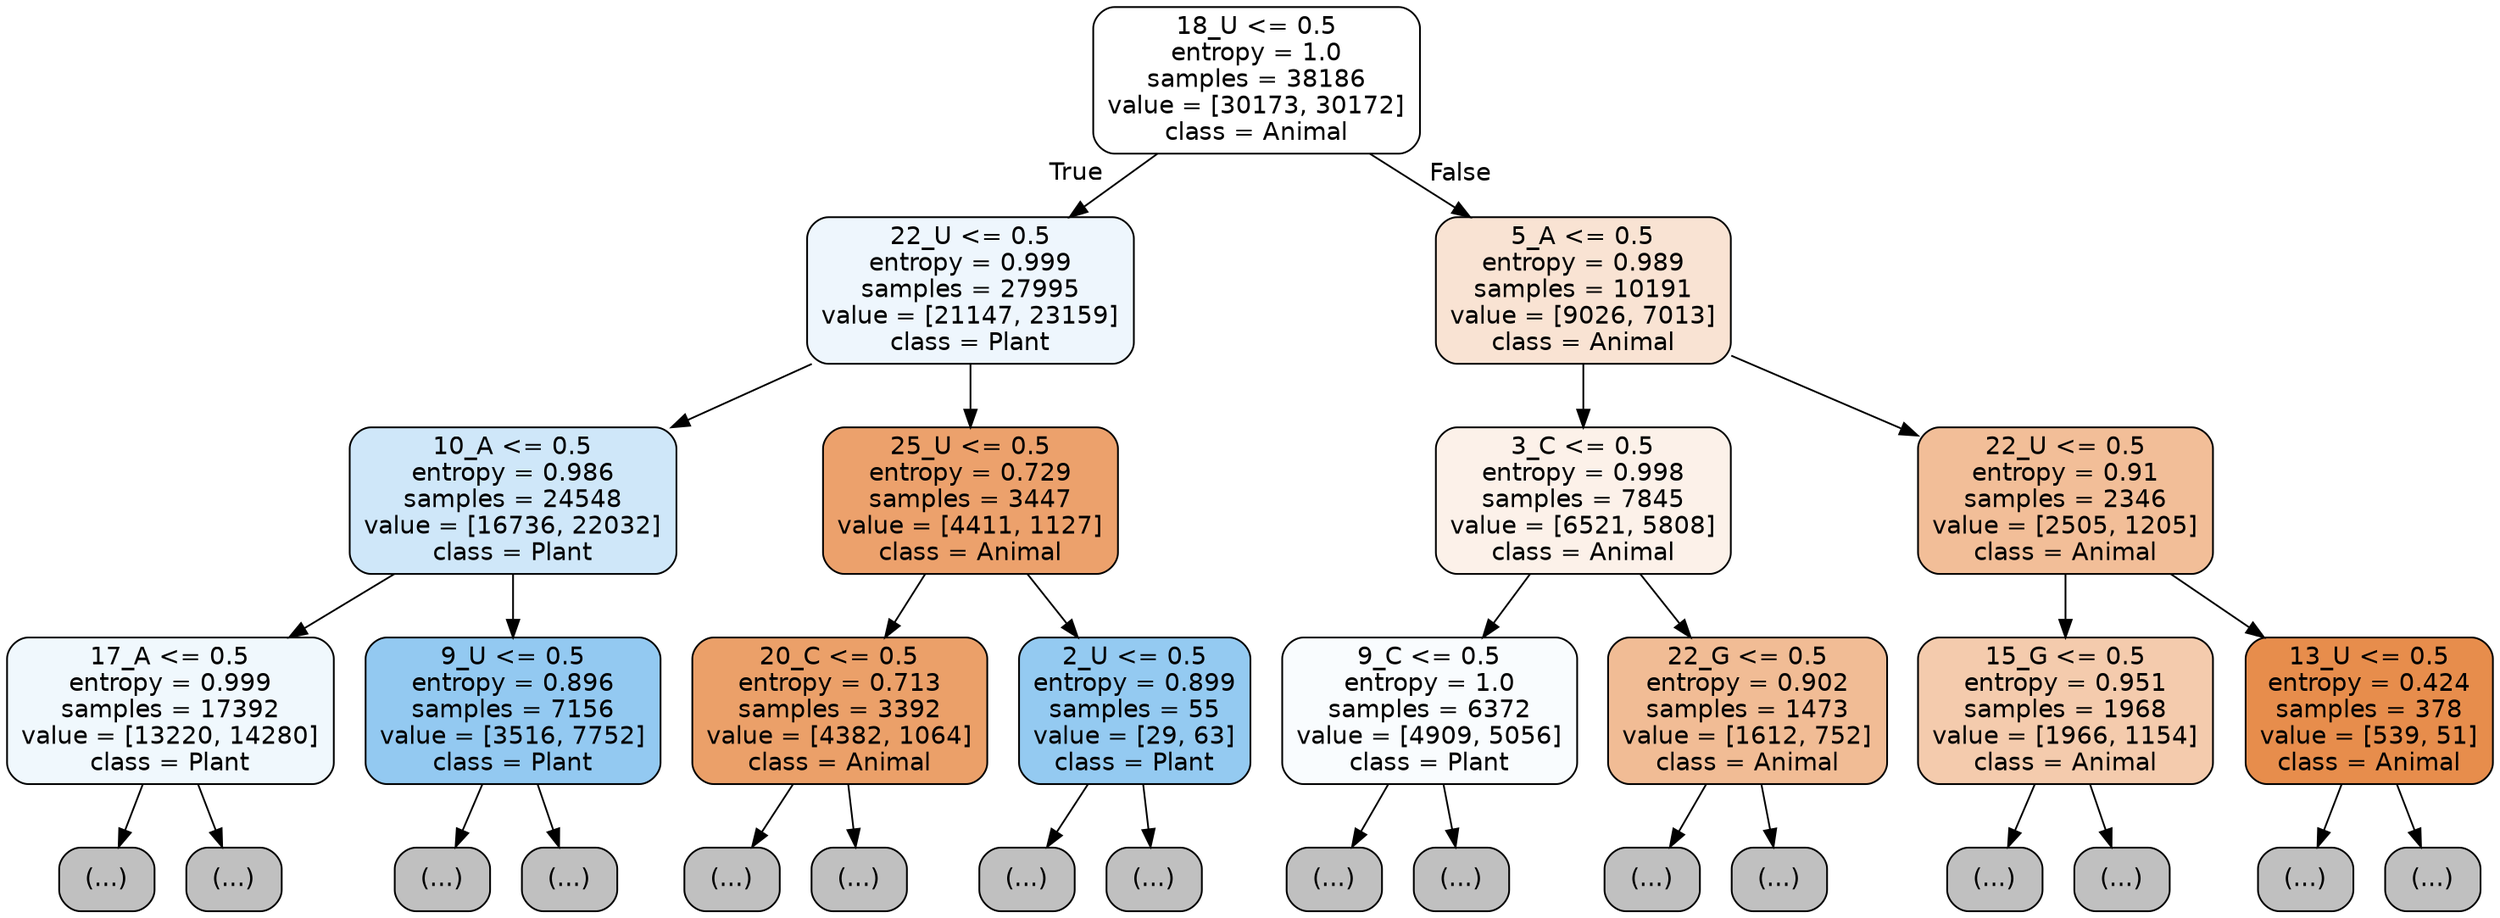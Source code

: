 digraph Tree {
node [shape=box, style="filled, rounded", color="black", fontname="helvetica"] ;
edge [fontname="helvetica"] ;
0 [label="18_U <= 0.5\nentropy = 1.0\nsamples = 38186\nvalue = [30173, 30172]\nclass = Animal", fillcolor="#ffffff"] ;
1 [label="22_U <= 0.5\nentropy = 0.999\nsamples = 27995\nvalue = [21147, 23159]\nclass = Plant", fillcolor="#eef6fd"] ;
0 -> 1 [labeldistance=2.5, labelangle=45, headlabel="True"] ;
2 [label="10_A <= 0.5\nentropy = 0.986\nsamples = 24548\nvalue = [16736, 22032]\nclass = Plant", fillcolor="#cfe7f9"] ;
1 -> 2 ;
3 [label="17_A <= 0.5\nentropy = 0.999\nsamples = 17392\nvalue = [13220, 14280]\nclass = Plant", fillcolor="#f0f8fd"] ;
2 -> 3 ;
4 [label="(...)", fillcolor="#C0C0C0"] ;
3 -> 4 ;
6397 [label="(...)", fillcolor="#C0C0C0"] ;
3 -> 6397 ;
8282 [label="9_U <= 0.5\nentropy = 0.896\nsamples = 7156\nvalue = [3516, 7752]\nclass = Plant", fillcolor="#93c9f1"] ;
2 -> 8282 ;
8283 [label="(...)", fillcolor="#C0C0C0"] ;
8282 -> 8283 ;
10462 [label="(...)", fillcolor="#C0C0C0"] ;
8282 -> 10462 ;
11009 [label="25_U <= 0.5\nentropy = 0.729\nsamples = 3447\nvalue = [4411, 1127]\nclass = Animal", fillcolor="#eca16c"] ;
1 -> 11009 ;
11010 [label="20_C <= 0.5\nentropy = 0.713\nsamples = 3392\nvalue = [4382, 1064]\nclass = Animal", fillcolor="#eba069"] ;
11009 -> 11010 ;
11011 [label="(...)", fillcolor="#C0C0C0"] ;
11010 -> 11011 ;
12004 [label="(...)", fillcolor="#C0C0C0"] ;
11010 -> 12004 ;
12343 [label="2_U <= 0.5\nentropy = 0.899\nsamples = 55\nvalue = [29, 63]\nclass = Plant", fillcolor="#94caf1"] ;
11009 -> 12343 ;
12344 [label="(...)", fillcolor="#C0C0C0"] ;
12343 -> 12344 ;
12361 [label="(...)", fillcolor="#C0C0C0"] ;
12343 -> 12361 ;
12372 [label="5_A <= 0.5\nentropy = 0.989\nsamples = 10191\nvalue = [9026, 7013]\nclass = Animal", fillcolor="#f9e3d3"] ;
0 -> 12372 [labeldistance=2.5, labelangle=-45, headlabel="False"] ;
12373 [label="3_C <= 0.5\nentropy = 0.998\nsamples = 7845\nvalue = [6521, 5808]\nclass = Animal", fillcolor="#fcf1e9"] ;
12372 -> 12373 ;
12374 [label="9_C <= 0.5\nentropy = 1.0\nsamples = 6372\nvalue = [4909, 5056]\nclass = Plant", fillcolor="#f9fcfe"] ;
12373 -> 12374 ;
12375 [label="(...)", fillcolor="#C0C0C0"] ;
12374 -> 12375 ;
14402 [label="(...)", fillcolor="#C0C0C0"] ;
12374 -> 14402 ;
15007 [label="22_G <= 0.5\nentropy = 0.902\nsamples = 1473\nvalue = [1612, 752]\nclass = Animal", fillcolor="#f1bc95"] ;
12373 -> 15007 ;
15008 [label="(...)", fillcolor="#C0C0C0"] ;
15007 -> 15008 ;
15597 [label="(...)", fillcolor="#C0C0C0"] ;
15007 -> 15597 ;
15690 [label="22_U <= 0.5\nentropy = 0.91\nsamples = 2346\nvalue = [2505, 1205]\nclass = Animal", fillcolor="#f2be98"] ;
12372 -> 15690 ;
15691 [label="15_G <= 0.5\nentropy = 0.951\nsamples = 1968\nvalue = [1966, 1154]\nclass = Animal", fillcolor="#f4cbad"] ;
15690 -> 15691 ;
15692 [label="(...)", fillcolor="#C0C0C0"] ;
15691 -> 15692 ;
16403 [label="(...)", fillcolor="#C0C0C0"] ;
15691 -> 16403 ;
16672 [label="13_U <= 0.5\nentropy = 0.424\nsamples = 378\nvalue = [539, 51]\nclass = Animal", fillcolor="#e78d4c"] ;
15690 -> 16672 ;
16673 [label="(...)", fillcolor="#C0C0C0"] ;
16672 -> 16673 ;
16746 [label="(...)", fillcolor="#C0C0C0"] ;
16672 -> 16746 ;
}